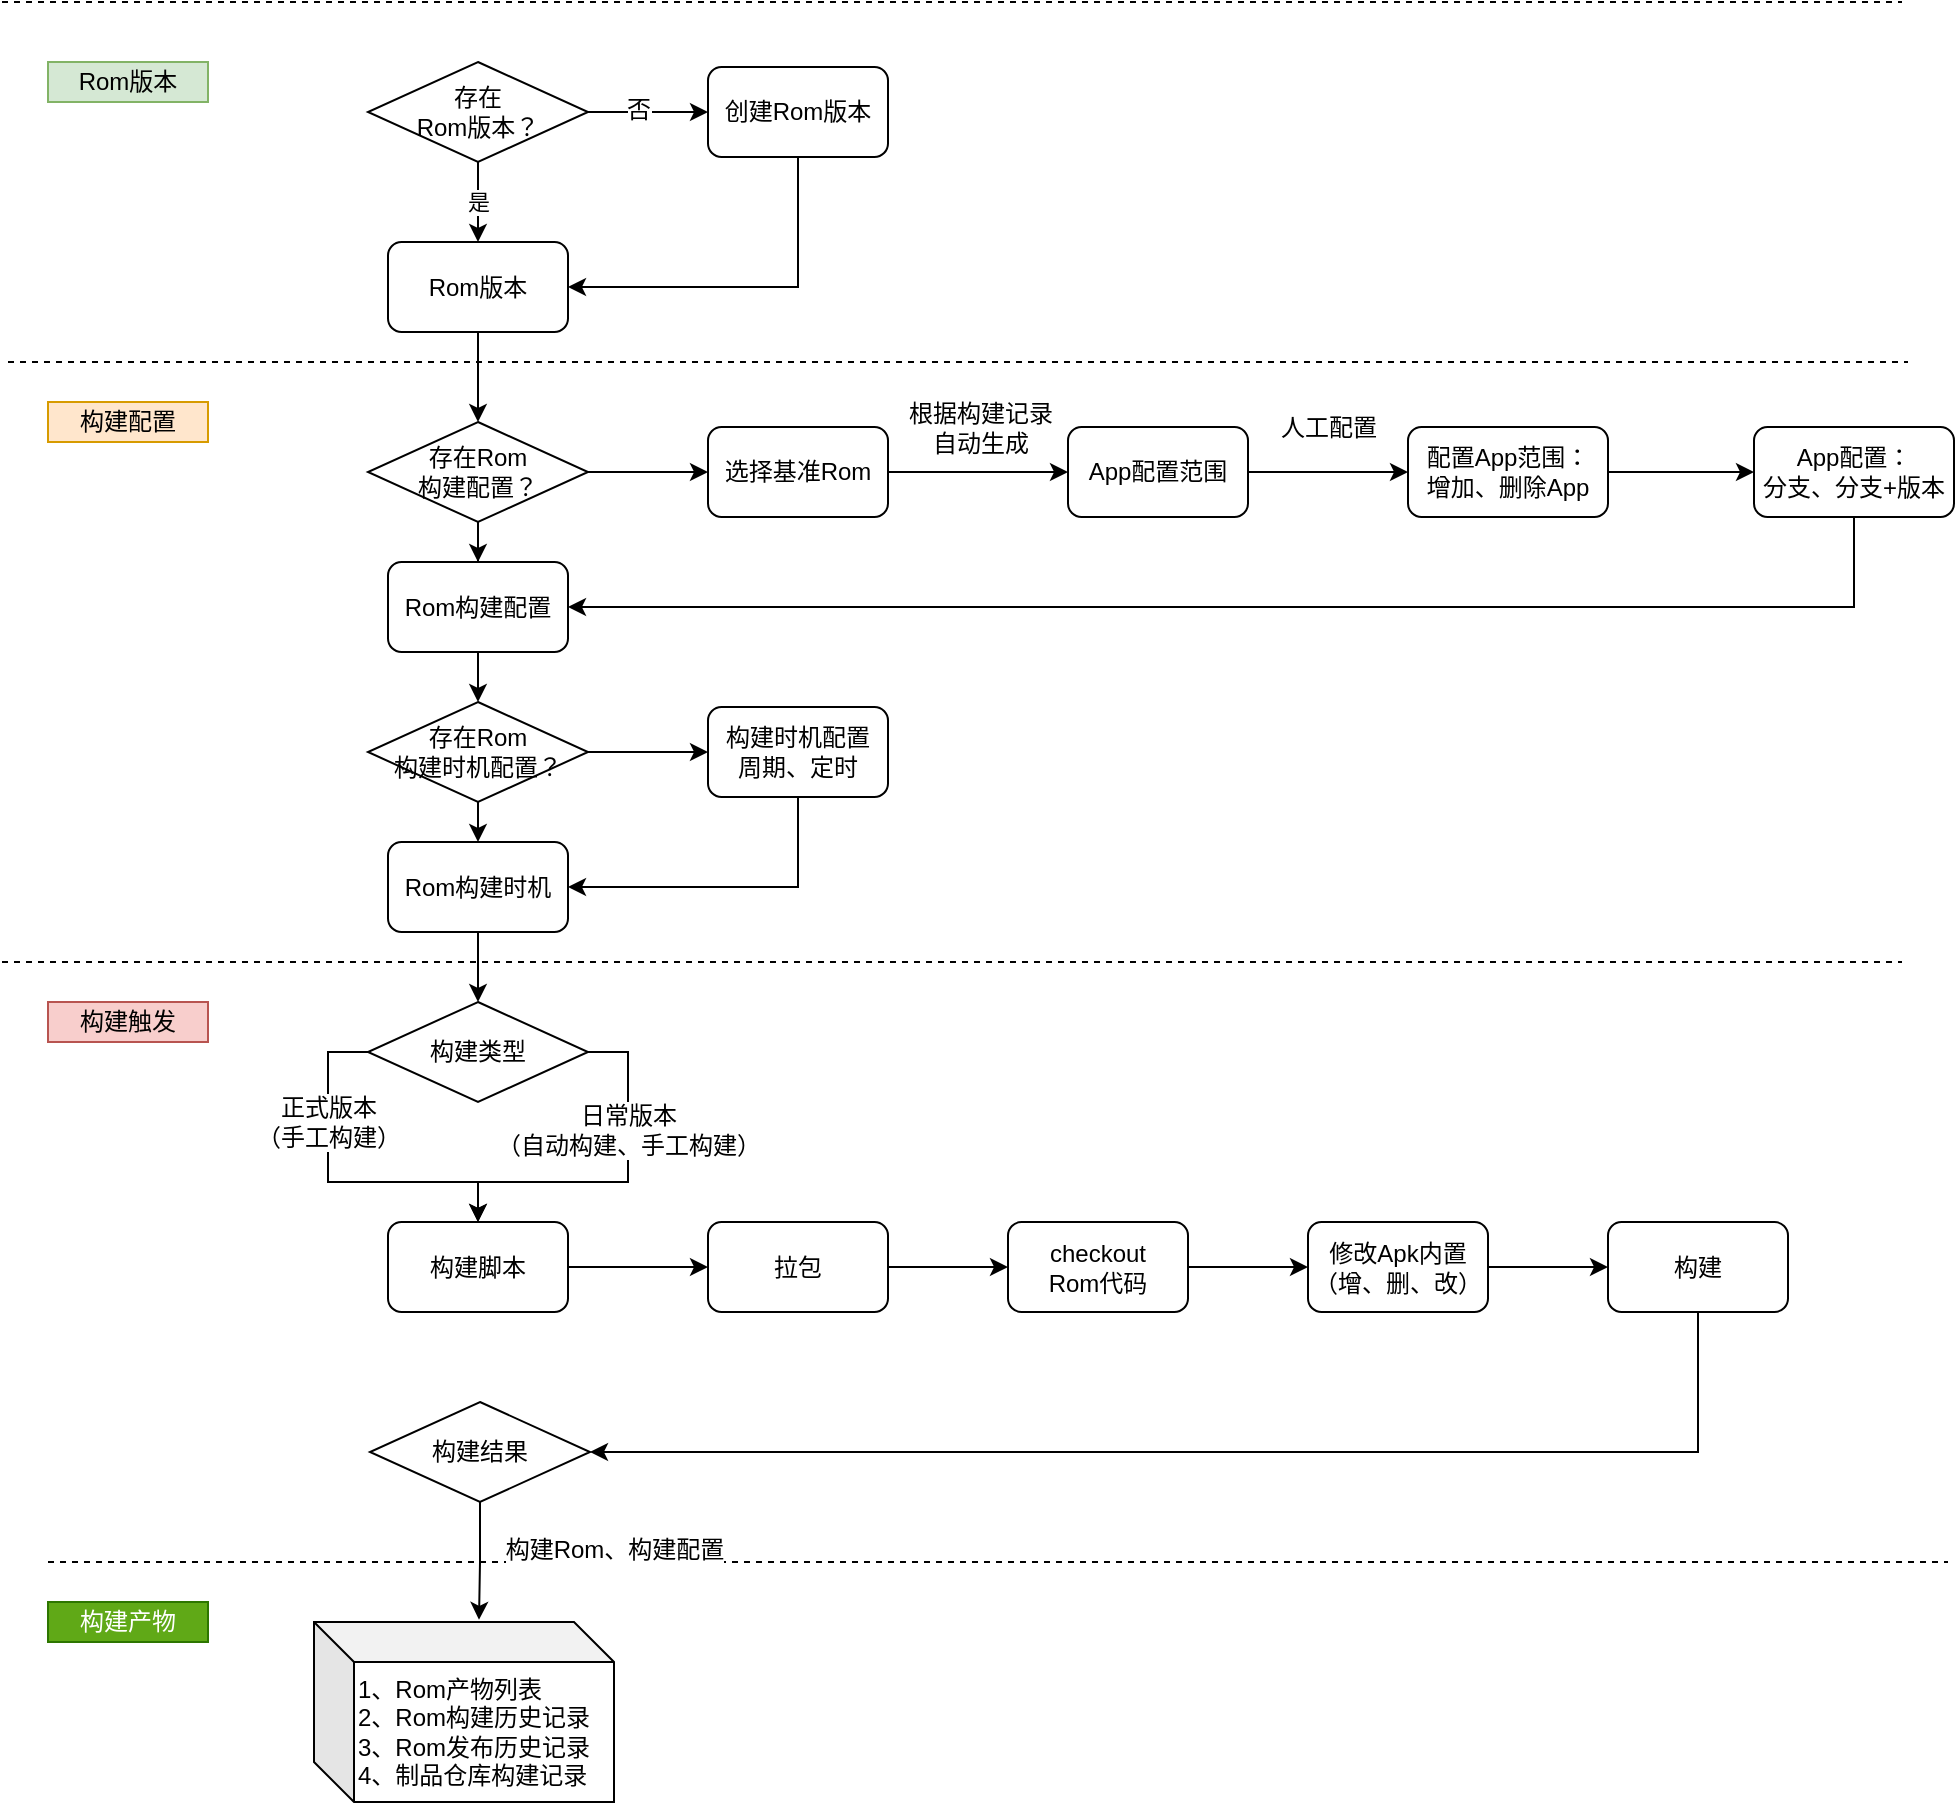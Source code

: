 <mxfile version="12.4.8" type="github">
  <diagram id="ApW3DDrOjDALBpVBkcUd" name="Page-1">
    <mxGraphModel dx="82" dy="542" grid="1" gridSize="10" guides="1" tooltips="1" connect="1" arrows="1" fold="1" page="1" pageScale="1" pageWidth="827" pageHeight="1169" math="0" shadow="0">
      <root>
        <mxCell id="0"/>
        <mxCell id="1" parent="0"/>
        <mxCell id="nZFrfJ3mJIVUbRnAhzXt-1" value="" style="endArrow=none;dashed=1;html=1;" parent="1" edge="1">
          <mxGeometry width="50" height="50" relative="1" as="geometry">
            <mxPoint x="830" y="200" as="sourcePoint"/>
            <mxPoint x="1780" y="200" as="targetPoint"/>
          </mxGeometry>
        </mxCell>
        <mxCell id="nZFrfJ3mJIVUbRnAhzXt-2" value="构建配置" style="text;html=1;strokeColor=#d79b00;fillColor=#ffe6cc;align=center;verticalAlign=middle;whiteSpace=wrap;rounded=0;" parent="1" vertex="1">
          <mxGeometry x="850" y="220" width="80" height="20" as="geometry"/>
        </mxCell>
        <mxCell id="nZFrfJ3mJIVUbRnAhzXt-3" value="" style="endArrow=none;dashed=1;html=1;" parent="1" edge="1">
          <mxGeometry width="50" height="50" relative="1" as="geometry">
            <mxPoint x="850" y="800" as="sourcePoint"/>
            <mxPoint x="1800" y="800" as="targetPoint"/>
          </mxGeometry>
        </mxCell>
        <mxCell id="nZFrfJ3mJIVUbRnAhzXt-4" value="" style="endArrow=none;dashed=1;html=1;" parent="1" edge="1">
          <mxGeometry width="50" height="50" relative="1" as="geometry">
            <mxPoint x="827" y="500" as="sourcePoint"/>
            <mxPoint x="1777" y="500" as="targetPoint"/>
          </mxGeometry>
        </mxCell>
        <mxCell id="nZFrfJ3mJIVUbRnAhzXt-5" value="构建触发" style="text;html=1;strokeColor=#b85450;fillColor=#f8cecc;align=center;verticalAlign=middle;whiteSpace=wrap;rounded=0;" parent="1" vertex="1">
          <mxGeometry x="850" y="520" width="80" height="20" as="geometry"/>
        </mxCell>
        <mxCell id="nZFrfJ3mJIVUbRnAhzXt-13" value="" style="endArrow=none;dashed=1;html=1;" parent="1" edge="1">
          <mxGeometry width="50" height="50" relative="1" as="geometry">
            <mxPoint x="827" y="20" as="sourcePoint"/>
            <mxPoint x="1777" y="20" as="targetPoint"/>
          </mxGeometry>
        </mxCell>
        <mxCell id="nZFrfJ3mJIVUbRnAhzXt-14" value="Rom版本" style="text;html=1;strokeColor=#82b366;fillColor=#d5e8d4;align=center;verticalAlign=middle;whiteSpace=wrap;rounded=0;" parent="1" vertex="1">
          <mxGeometry x="850" y="50" width="80" height="20" as="geometry"/>
        </mxCell>
        <mxCell id="KfT1uw90EwnDU38vpwOy-32" value="是" style="edgeStyle=orthogonalEdgeStyle;rounded=0;orthogonalLoop=1;jettySize=auto;html=1;entryX=0.5;entryY=0;entryDx=0;entryDy=0;" edge="1" parent="1" source="KfT1uw90EwnDU38vpwOy-25" target="KfT1uw90EwnDU38vpwOy-30">
          <mxGeometry relative="1" as="geometry">
            <mxPoint x="1065" y="180" as="targetPoint"/>
          </mxGeometry>
        </mxCell>
        <mxCell id="KfT1uw90EwnDU38vpwOy-33" value="" style="edgeStyle=orthogonalEdgeStyle;rounded=0;orthogonalLoop=1;jettySize=auto;html=1;" edge="1" parent="1" source="KfT1uw90EwnDU38vpwOy-25" target="KfT1uw90EwnDU38vpwOy-28">
          <mxGeometry relative="1" as="geometry"/>
        </mxCell>
        <mxCell id="KfT1uw90EwnDU38vpwOy-36" value="否" style="text;html=1;align=center;verticalAlign=middle;resizable=0;points=[];labelBackgroundColor=#ffffff;" vertex="1" connectable="0" parent="KfT1uw90EwnDU38vpwOy-33">
          <mxGeometry x="-0.167" y="1" relative="1" as="geometry">
            <mxPoint as="offset"/>
          </mxGeometry>
        </mxCell>
        <mxCell id="KfT1uw90EwnDU38vpwOy-25" value="存在&lt;br&gt;Rom版本？" style="rhombus;whiteSpace=wrap;html=1;shadow=0;labelBackgroundColor=none;" vertex="1" parent="1">
          <mxGeometry x="1010" y="50" width="110" height="50" as="geometry"/>
        </mxCell>
        <mxCell id="KfT1uw90EwnDU38vpwOy-51" value="" style="edgeStyle=orthogonalEdgeStyle;rounded=0;orthogonalLoop=1;jettySize=auto;html=1;entryX=1;entryY=0.5;entryDx=0;entryDy=0;" edge="1" parent="1" source="KfT1uw90EwnDU38vpwOy-28" target="KfT1uw90EwnDU38vpwOy-30">
          <mxGeometry relative="1" as="geometry">
            <mxPoint x="1225" y="177.5" as="targetPoint"/>
            <Array as="points">
              <mxPoint x="1225" y="163"/>
            </Array>
          </mxGeometry>
        </mxCell>
        <mxCell id="KfT1uw90EwnDU38vpwOy-28" value="创建Rom版本" style="rounded=1;whiteSpace=wrap;html=1;shadow=0;labelBackgroundColor=none;" vertex="1" parent="1">
          <mxGeometry x="1180" y="52.5" width="90" height="45" as="geometry"/>
        </mxCell>
        <mxCell id="KfT1uw90EwnDU38vpwOy-43" value="" style="edgeStyle=orthogonalEdgeStyle;rounded=0;orthogonalLoop=1;jettySize=auto;html=1;" edge="1" parent="1" source="KfT1uw90EwnDU38vpwOy-39" target="KfT1uw90EwnDU38vpwOy-42">
          <mxGeometry relative="1" as="geometry"/>
        </mxCell>
        <mxCell id="KfT1uw90EwnDU38vpwOy-44" value="根据构建记录&lt;br&gt;自动生成" style="text;html=1;align=center;verticalAlign=middle;resizable=0;points=[];labelBackgroundColor=#ffffff;" vertex="1" connectable="0" parent="KfT1uw90EwnDU38vpwOy-43">
          <mxGeometry x="0.025" y="3" relative="1" as="geometry">
            <mxPoint y="-19.5" as="offset"/>
          </mxGeometry>
        </mxCell>
        <mxCell id="KfT1uw90EwnDU38vpwOy-39" value="选择基准Rom" style="rounded=1;whiteSpace=wrap;html=1;shadow=0;labelBackgroundColor=none;" vertex="1" parent="1">
          <mxGeometry x="1180" y="232.5" width="90" height="45" as="geometry"/>
        </mxCell>
        <mxCell id="KfT1uw90EwnDU38vpwOy-48" value="" style="edgeStyle=orthogonalEdgeStyle;rounded=0;orthogonalLoop=1;jettySize=auto;html=1;" edge="1" parent="1" source="KfT1uw90EwnDU38vpwOy-42" target="KfT1uw90EwnDU38vpwOy-47">
          <mxGeometry relative="1" as="geometry"/>
        </mxCell>
        <mxCell id="KfT1uw90EwnDU38vpwOy-49" value="人工配置" style="text;html=1;align=center;verticalAlign=middle;resizable=0;points=[];labelBackgroundColor=#ffffff;" vertex="1" connectable="0" parent="KfT1uw90EwnDU38vpwOy-48">
          <mxGeometry x="-0.2" y="1" relative="1" as="geometry">
            <mxPoint x="8" y="-21.5" as="offset"/>
          </mxGeometry>
        </mxCell>
        <mxCell id="KfT1uw90EwnDU38vpwOy-42" value="App配置范围" style="rounded=1;whiteSpace=wrap;html=1;shadow=0;labelBackgroundColor=none;" vertex="1" parent="1">
          <mxGeometry x="1360" y="232.5" width="90" height="45" as="geometry"/>
        </mxCell>
        <mxCell id="KfT1uw90EwnDU38vpwOy-68" value="" style="edgeStyle=orthogonalEdgeStyle;rounded=0;orthogonalLoop=1;jettySize=auto;html=1;entryX=1;entryY=0.5;entryDx=0;entryDy=0;exitX=0.5;exitY=1;exitDx=0;exitDy=0;" edge="1" parent="1" source="KfT1uw90EwnDU38vpwOy-74" target="KfT1uw90EwnDU38vpwOy-60">
          <mxGeometry relative="1" as="geometry">
            <mxPoint x="1710" y="255" as="targetPoint"/>
            <Array as="points">
              <mxPoint x="1753" y="323"/>
            </Array>
          </mxGeometry>
        </mxCell>
        <mxCell id="KfT1uw90EwnDU38vpwOy-75" value="" style="edgeStyle=orthogonalEdgeStyle;rounded=0;orthogonalLoop=1;jettySize=auto;html=1;" edge="1" parent="1" source="KfT1uw90EwnDU38vpwOy-47" target="KfT1uw90EwnDU38vpwOy-74">
          <mxGeometry relative="1" as="geometry"/>
        </mxCell>
        <mxCell id="KfT1uw90EwnDU38vpwOy-47" value="配置App范围：&lt;br&gt;增加、删除App" style="rounded=1;whiteSpace=wrap;html=1;shadow=0;labelBackgroundColor=none;" vertex="1" parent="1">
          <mxGeometry x="1530" y="232.5" width="100" height="45" as="geometry"/>
        </mxCell>
        <mxCell id="KfT1uw90EwnDU38vpwOy-38" value="" style="edgeStyle=orthogonalEdgeStyle;rounded=0;orthogonalLoop=1;jettySize=auto;html=1;" edge="1" parent="1" source="KfT1uw90EwnDU38vpwOy-30" target="KfT1uw90EwnDU38vpwOy-37">
          <mxGeometry relative="1" as="geometry"/>
        </mxCell>
        <mxCell id="KfT1uw90EwnDU38vpwOy-30" value="Rom版本" style="rounded=1;whiteSpace=wrap;html=1;shadow=0;labelBackgroundColor=none;" vertex="1" parent="1">
          <mxGeometry x="1020" y="140" width="90" height="45" as="geometry"/>
        </mxCell>
        <mxCell id="KfT1uw90EwnDU38vpwOy-41" value="" style="edgeStyle=orthogonalEdgeStyle;rounded=0;orthogonalLoop=1;jettySize=auto;html=1;" edge="1" parent="1" source="KfT1uw90EwnDU38vpwOy-37" target="KfT1uw90EwnDU38vpwOy-39">
          <mxGeometry relative="1" as="geometry"/>
        </mxCell>
        <mxCell id="KfT1uw90EwnDU38vpwOy-59" value="" style="edgeStyle=orthogonalEdgeStyle;rounded=0;orthogonalLoop=1;jettySize=auto;html=1;entryX=0.5;entryY=0;entryDx=0;entryDy=0;" edge="1" parent="1" source="KfT1uw90EwnDU38vpwOy-37" target="KfT1uw90EwnDU38vpwOy-60">
          <mxGeometry relative="1" as="geometry">
            <mxPoint x="1065" y="360" as="targetPoint"/>
          </mxGeometry>
        </mxCell>
        <mxCell id="KfT1uw90EwnDU38vpwOy-37" value="存在Rom&lt;br&gt;构建配置？" style="rhombus;whiteSpace=wrap;html=1;shadow=0;labelBackgroundColor=none;" vertex="1" parent="1">
          <mxGeometry x="1010" y="230" width="110" height="50" as="geometry"/>
        </mxCell>
        <mxCell id="KfT1uw90EwnDU38vpwOy-65" value="" style="edgeStyle=orthogonalEdgeStyle;rounded=0;orthogonalLoop=1;jettySize=auto;html=1;exitX=0.5;exitY=1;exitDx=0;exitDy=0;entryX=0.5;entryY=0;entryDx=0;entryDy=0;" edge="1" parent="1" source="KfT1uw90EwnDU38vpwOy-57" target="KfT1uw90EwnDU38vpwOy-63">
          <mxGeometry relative="1" as="geometry">
            <mxPoint x="930" y="390" as="targetPoint"/>
          </mxGeometry>
        </mxCell>
        <mxCell id="KfT1uw90EwnDU38vpwOy-71" value="" style="edgeStyle=orthogonalEdgeStyle;rounded=0;orthogonalLoop=1;jettySize=auto;html=1;" edge="1" parent="1" source="KfT1uw90EwnDU38vpwOy-57" target="KfT1uw90EwnDU38vpwOy-70">
          <mxGeometry relative="1" as="geometry"/>
        </mxCell>
        <mxCell id="KfT1uw90EwnDU38vpwOy-57" value="存在Rom&lt;br&gt;构建时机配置？" style="rhombus;whiteSpace=wrap;html=1;shadow=0;labelBackgroundColor=none;" vertex="1" parent="1">
          <mxGeometry x="1010" y="370" width="110" height="50" as="geometry"/>
        </mxCell>
        <mxCell id="KfT1uw90EwnDU38vpwOy-62" value="" style="edgeStyle=orthogonalEdgeStyle;rounded=0;orthogonalLoop=1;jettySize=auto;html=1;entryX=0.5;entryY=0;entryDx=0;entryDy=0;" edge="1" parent="1" source="KfT1uw90EwnDU38vpwOy-60" target="KfT1uw90EwnDU38vpwOy-57">
          <mxGeometry relative="1" as="geometry">
            <mxPoint x="1065" y="365" as="targetPoint"/>
          </mxGeometry>
        </mxCell>
        <mxCell id="KfT1uw90EwnDU38vpwOy-60" value="Rom构建配置" style="rounded=1;whiteSpace=wrap;html=1;shadow=0;labelBackgroundColor=none;" vertex="1" parent="1">
          <mxGeometry x="1020" y="300" width="90" height="45" as="geometry"/>
        </mxCell>
        <mxCell id="KfT1uw90EwnDU38vpwOy-77" value="" style="edgeStyle=orthogonalEdgeStyle;rounded=0;orthogonalLoop=1;jettySize=auto;html=1;" edge="1" parent="1" source="KfT1uw90EwnDU38vpwOy-63">
          <mxGeometry relative="1" as="geometry">
            <mxPoint x="1065" y="520" as="targetPoint"/>
          </mxGeometry>
        </mxCell>
        <mxCell id="KfT1uw90EwnDU38vpwOy-63" value="Rom构建时机" style="rounded=1;whiteSpace=wrap;html=1;shadow=0;labelBackgroundColor=none;" vertex="1" parent="1">
          <mxGeometry x="1020" y="440" width="90" height="45" as="geometry"/>
        </mxCell>
        <mxCell id="KfT1uw90EwnDU38vpwOy-73" value="" style="edgeStyle=orthogonalEdgeStyle;rounded=0;orthogonalLoop=1;jettySize=auto;html=1;entryX=1;entryY=0.5;entryDx=0;entryDy=0;" edge="1" parent="1" source="KfT1uw90EwnDU38vpwOy-70" target="KfT1uw90EwnDU38vpwOy-63">
          <mxGeometry relative="1" as="geometry">
            <mxPoint x="1225" y="497.5" as="targetPoint"/>
            <Array as="points">
              <mxPoint x="1225" y="463"/>
            </Array>
          </mxGeometry>
        </mxCell>
        <mxCell id="KfT1uw90EwnDU38vpwOy-70" value="构建时机配置&lt;br&gt;周期、定时" style="rounded=1;whiteSpace=wrap;html=1;shadow=0;labelBackgroundColor=none;" vertex="1" parent="1">
          <mxGeometry x="1180" y="372.5" width="90" height="45" as="geometry"/>
        </mxCell>
        <mxCell id="KfT1uw90EwnDU38vpwOy-74" value="App配置：&lt;br&gt;分支、分支+版本" style="rounded=1;whiteSpace=wrap;html=1;shadow=0;labelBackgroundColor=none;" vertex="1" parent="1">
          <mxGeometry x="1703" y="232.5" width="100" height="45" as="geometry"/>
        </mxCell>
        <mxCell id="KfT1uw90EwnDU38vpwOy-84" value="" style="edgeStyle=orthogonalEdgeStyle;rounded=0;orthogonalLoop=1;jettySize=auto;html=1;entryX=0.5;entryY=0;entryDx=0;entryDy=0;" edge="1" parent="1" source="KfT1uw90EwnDU38vpwOy-80" target="KfT1uw90EwnDU38vpwOy-86">
          <mxGeometry relative="1" as="geometry">
            <mxPoint x="1020" y="628" as="targetPoint"/>
            <Array as="points">
              <mxPoint x="990" y="545"/>
              <mxPoint x="990" y="610"/>
              <mxPoint x="1065" y="610"/>
            </Array>
          </mxGeometry>
        </mxCell>
        <mxCell id="KfT1uw90EwnDU38vpwOy-93" value="正式版本&lt;br&gt;（手工构建）" style="text;html=1;align=center;verticalAlign=middle;resizable=0;points=[];labelBackgroundColor=#ffffff;" vertex="1" connectable="0" parent="KfT1uw90EwnDU38vpwOy-84">
          <mxGeometry x="-0.2" relative="1" as="geometry">
            <mxPoint y="-17" as="offset"/>
          </mxGeometry>
        </mxCell>
        <mxCell id="KfT1uw90EwnDU38vpwOy-96" value="" style="edgeStyle=orthogonalEdgeStyle;rounded=0;orthogonalLoop=1;jettySize=auto;html=1;exitX=1;exitY=0.5;exitDx=0;exitDy=0;entryX=0.5;entryY=0;entryDx=0;entryDy=0;" edge="1" parent="1" source="KfT1uw90EwnDU38vpwOy-80" target="KfT1uw90EwnDU38vpwOy-86">
          <mxGeometry relative="1" as="geometry">
            <mxPoint x="1120" y="628" as="targetPoint"/>
            <Array as="points">
              <mxPoint x="1140" y="545"/>
              <mxPoint x="1140" y="610"/>
              <mxPoint x="1065" y="610"/>
            </Array>
          </mxGeometry>
        </mxCell>
        <mxCell id="KfT1uw90EwnDU38vpwOy-97" value="日常版本&lt;br&gt;（自动构建、手工构建）" style="text;html=1;align=center;verticalAlign=middle;resizable=0;points=[];labelBackgroundColor=#ffffff;" vertex="1" connectable="0" parent="KfT1uw90EwnDU38vpwOy-96">
          <mxGeometry x="0.191" y="2" relative="1" as="geometry">
            <mxPoint x="22" y="-28" as="offset"/>
          </mxGeometry>
        </mxCell>
        <mxCell id="KfT1uw90EwnDU38vpwOy-80" value="构建类型" style="rhombus;whiteSpace=wrap;html=1;shadow=0;labelBackgroundColor=none;" vertex="1" parent="1">
          <mxGeometry x="1010" y="520" width="110" height="50" as="geometry"/>
        </mxCell>
        <mxCell id="KfT1uw90EwnDU38vpwOy-89" value="" style="edgeStyle=orthogonalEdgeStyle;rounded=0;orthogonalLoop=1;jettySize=auto;html=1;exitX=1;exitY=0.5;exitDx=0;exitDy=0;entryX=0;entryY=0.5;entryDx=0;entryDy=0;" edge="1" parent="1" source="KfT1uw90EwnDU38vpwOy-86" target="KfT1uw90EwnDU38vpwOy-88">
          <mxGeometry relative="1" as="geometry">
            <Array as="points">
              <mxPoint x="1160" y="653"/>
              <mxPoint x="1160" y="653"/>
            </Array>
          </mxGeometry>
        </mxCell>
        <mxCell id="KfT1uw90EwnDU38vpwOy-86" value="构建脚本" style="rounded=1;whiteSpace=wrap;html=1;shadow=0;labelBackgroundColor=none;" vertex="1" parent="1">
          <mxGeometry x="1020" y="630" width="90" height="45" as="geometry"/>
        </mxCell>
        <mxCell id="KfT1uw90EwnDU38vpwOy-99" value="" style="edgeStyle=orthogonalEdgeStyle;rounded=0;orthogonalLoop=1;jettySize=auto;html=1;" edge="1" parent="1" source="KfT1uw90EwnDU38vpwOy-100" target="KfT1uw90EwnDU38vpwOy-98">
          <mxGeometry relative="1" as="geometry"/>
        </mxCell>
        <mxCell id="KfT1uw90EwnDU38vpwOy-88" value="拉包" style="rounded=1;whiteSpace=wrap;html=1;shadow=0;labelBackgroundColor=none;" vertex="1" parent="1">
          <mxGeometry x="1180" y="630" width="90" height="45" as="geometry"/>
        </mxCell>
        <mxCell id="KfT1uw90EwnDU38vpwOy-116" value="" style="edgeStyle=orthogonalEdgeStyle;rounded=0;orthogonalLoop=1;jettySize=auto;html=1;" edge="1" parent="1" source="KfT1uw90EwnDU38vpwOy-98" target="KfT1uw90EwnDU38vpwOy-115">
          <mxGeometry relative="1" as="geometry"/>
        </mxCell>
        <mxCell id="KfT1uw90EwnDU38vpwOy-98" value="&lt;span style=&quot;white-space: normal&quot;&gt;修改Apk内置&lt;/span&gt;&lt;br style=&quot;white-space: normal&quot;&gt;&lt;span style=&quot;white-space: normal&quot;&gt;（增、删、改）&lt;/span&gt;" style="rounded=1;whiteSpace=wrap;html=1;shadow=0;labelBackgroundColor=none;" vertex="1" parent="1">
          <mxGeometry x="1480" y="630" width="90" height="45" as="geometry"/>
        </mxCell>
        <mxCell id="KfT1uw90EwnDU38vpwOy-120" value="" style="edgeStyle=orthogonalEdgeStyle;rounded=0;orthogonalLoop=1;jettySize=auto;html=1;entryX=1;entryY=0.5;entryDx=0;entryDy=0;" edge="1" parent="1" source="KfT1uw90EwnDU38vpwOy-115" target="KfT1uw90EwnDU38vpwOy-118">
          <mxGeometry relative="1" as="geometry">
            <mxPoint x="1675" y="765" as="targetPoint"/>
            <Array as="points">
              <mxPoint x="1675" y="745"/>
            </Array>
          </mxGeometry>
        </mxCell>
        <mxCell id="KfT1uw90EwnDU38vpwOy-115" value="构建" style="rounded=1;whiteSpace=wrap;html=1;shadow=0;labelBackgroundColor=none;" vertex="1" parent="1">
          <mxGeometry x="1630" y="630" width="90" height="45" as="geometry"/>
        </mxCell>
        <mxCell id="KfT1uw90EwnDU38vpwOy-100" value="checkout&lt;br&gt;Rom代码" style="rounded=1;whiteSpace=wrap;html=1;shadow=0;labelBackgroundColor=none;" vertex="1" parent="1">
          <mxGeometry x="1330" y="630" width="90" height="45" as="geometry"/>
        </mxCell>
        <mxCell id="KfT1uw90EwnDU38vpwOy-114" value="" style="edgeStyle=orthogonalEdgeStyle;rounded=0;orthogonalLoop=1;jettySize=auto;html=1;" edge="1" parent="1" source="KfT1uw90EwnDU38vpwOy-88" target="KfT1uw90EwnDU38vpwOy-100">
          <mxGeometry relative="1" as="geometry">
            <mxPoint x="1270" y="662.5" as="sourcePoint"/>
            <mxPoint x="1470" y="662.5" as="targetPoint"/>
          </mxGeometry>
        </mxCell>
        <mxCell id="KfT1uw90EwnDU38vpwOy-126" value="" style="edgeStyle=orthogonalEdgeStyle;rounded=0;orthogonalLoop=1;jettySize=auto;html=1;entryX=0.55;entryY=-0.012;entryDx=0;entryDy=0;entryPerimeter=0;" edge="1" parent="1" source="KfT1uw90EwnDU38vpwOy-118" target="KfT1uw90EwnDU38vpwOy-124">
          <mxGeometry relative="1" as="geometry">
            <mxPoint x="1065" y="850" as="targetPoint"/>
          </mxGeometry>
        </mxCell>
        <mxCell id="KfT1uw90EwnDU38vpwOy-130" value="构建Rom、构建配置" style="text;html=1;align=center;verticalAlign=middle;resizable=0;points=[];labelBackgroundColor=#ffffff;" vertex="1" connectable="0" parent="KfT1uw90EwnDU38vpwOy-126">
          <mxGeometry x="-0.342" y="3" relative="1" as="geometry">
            <mxPoint x="64" y="4" as="offset"/>
          </mxGeometry>
        </mxCell>
        <mxCell id="KfT1uw90EwnDU38vpwOy-118" value="构建结果" style="rhombus;whiteSpace=wrap;html=1;shadow=0;labelBackgroundColor=none;" vertex="1" parent="1">
          <mxGeometry x="1011" y="720" width="110" height="50" as="geometry"/>
        </mxCell>
        <mxCell id="KfT1uw90EwnDU38vpwOy-124" value="1、Rom产物列表&lt;br&gt;2、Rom构建历史记录&lt;br&gt;3、Rom发布历史记录&lt;br&gt;4、制品仓库构建记录" style="shape=cube;whiteSpace=wrap;html=1;boundedLbl=1;backgroundOutline=1;darkOpacity=0.05;darkOpacity2=0.1;align=left;" vertex="1" parent="1">
          <mxGeometry x="983" y="830" width="150" height="90" as="geometry"/>
        </mxCell>
        <mxCell id="KfT1uw90EwnDU38vpwOy-133" value="构建产物" style="text;html=1;strokeColor=#2D7600;fillColor=#60a917;align=center;verticalAlign=middle;whiteSpace=wrap;rounded=0;fontColor=#ffffff;" vertex="1" parent="1">
          <mxGeometry x="850" y="820" width="80" height="20" as="geometry"/>
        </mxCell>
      </root>
    </mxGraphModel>
  </diagram>
</mxfile>
